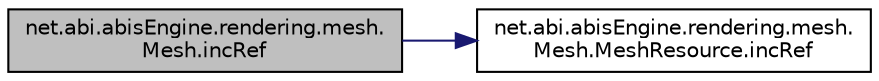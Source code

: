 digraph "net.abi.abisEngine.rendering.mesh.Mesh.incRef"
{
 // LATEX_PDF_SIZE
  edge [fontname="Helvetica",fontsize="10",labelfontname="Helvetica",labelfontsize="10"];
  node [fontname="Helvetica",fontsize="10",shape=record];
  rankdir="LR";
  Node1 [label="net.abi.abisEngine.rendering.mesh.\lMesh.incRef",height=0.2,width=0.4,color="black", fillcolor="grey75", style="filled", fontcolor="black",tooltip=" "];
  Node1 -> Node2 [color="midnightblue",fontsize="10",style="solid",fontname="Helvetica"];
  Node2 [label="net.abi.abisEngine.rendering.mesh.\lMesh.MeshResource.incRef",height=0.2,width=0.4,color="black", fillcolor="white", style="filled",URL="$d9/dd9/classnet_1_1abi_1_1abis_engine_1_1rendering_1_1mesh_1_1_mesh_1_1_mesh_resource.html#ae30c4cabe4901f1cc7ab722749a86cec",tooltip=" "];
}
